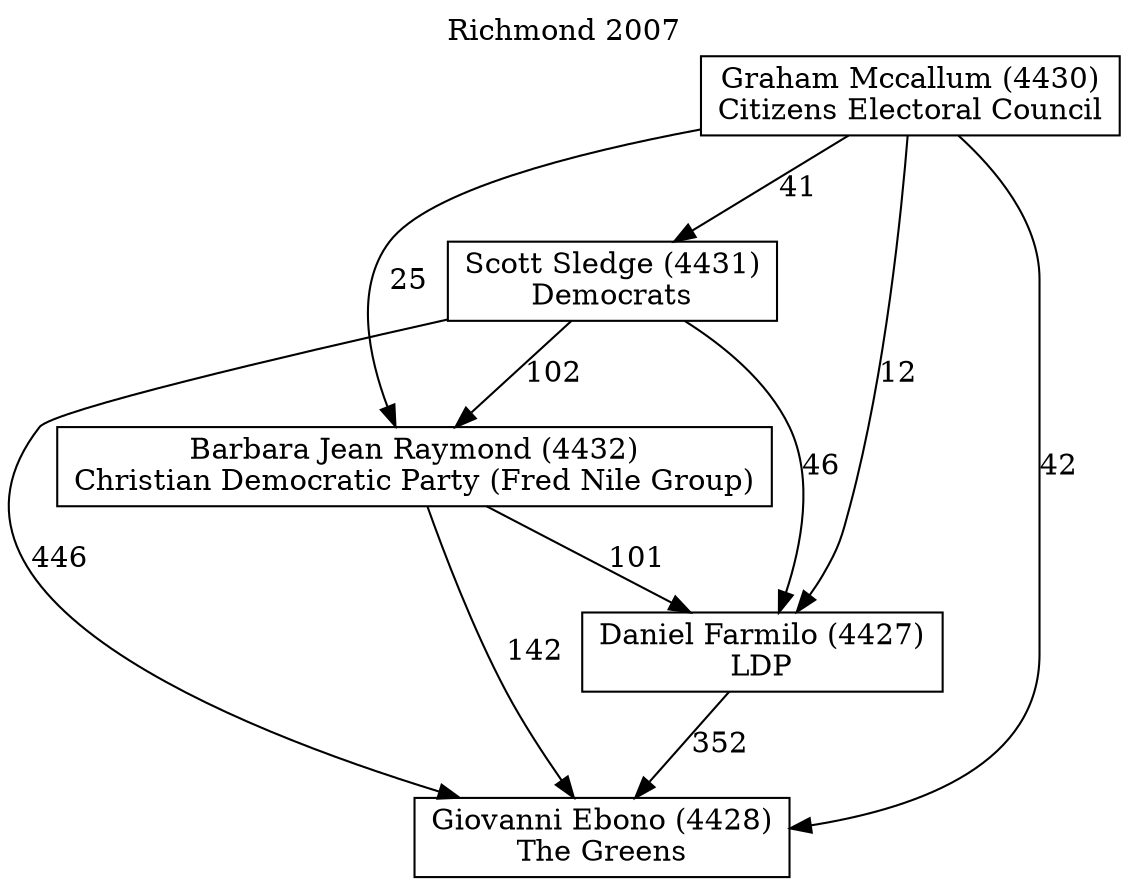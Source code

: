 // House preference flow
digraph "Giovanni Ebono (4428)_Richmond_2007" {
	graph [label="Richmond 2007" labelloc=t mclimit=10]
	node [shape=box]
	"Giovanni Ebono (4428)" [label="Giovanni Ebono (4428)
The Greens"]
	"Daniel Farmilo (4427)" [label="Daniel Farmilo (4427)
LDP"]
	"Barbara Jean Raymond (4432)" [label="Barbara Jean Raymond (4432)
Christian Democratic Party (Fred Nile Group)"]
	"Scott Sledge (4431)" [label="Scott Sledge (4431)
Democrats"]
	"Graham Mccallum (4430)" [label="Graham Mccallum (4430)
Citizens Electoral Council"]
	"Giovanni Ebono (4428)" [label="Giovanni Ebono (4428)
The Greens"]
	"Barbara Jean Raymond (4432)" [label="Barbara Jean Raymond (4432)
Christian Democratic Party (Fred Nile Group)"]
	"Scott Sledge (4431)" [label="Scott Sledge (4431)
Democrats"]
	"Graham Mccallum (4430)" [label="Graham Mccallum (4430)
Citizens Electoral Council"]
	"Giovanni Ebono (4428)" [label="Giovanni Ebono (4428)
The Greens"]
	"Scott Sledge (4431)" [label="Scott Sledge (4431)
Democrats"]
	"Graham Mccallum (4430)" [label="Graham Mccallum (4430)
Citizens Electoral Council"]
	"Giovanni Ebono (4428)" [label="Giovanni Ebono (4428)
The Greens"]
	"Graham Mccallum (4430)" [label="Graham Mccallum (4430)
Citizens Electoral Council"]
	"Graham Mccallum (4430)" [label="Graham Mccallum (4430)
Citizens Electoral Council"]
	"Scott Sledge (4431)" [label="Scott Sledge (4431)
Democrats"]
	"Graham Mccallum (4430)" [label="Graham Mccallum (4430)
Citizens Electoral Council"]
	"Graham Mccallum (4430)" [label="Graham Mccallum (4430)
Citizens Electoral Council"]
	"Barbara Jean Raymond (4432)" [label="Barbara Jean Raymond (4432)
Christian Democratic Party (Fred Nile Group)"]
	"Scott Sledge (4431)" [label="Scott Sledge (4431)
Democrats"]
	"Graham Mccallum (4430)" [label="Graham Mccallum (4430)
Citizens Electoral Council"]
	"Barbara Jean Raymond (4432)" [label="Barbara Jean Raymond (4432)
Christian Democratic Party (Fred Nile Group)"]
	"Graham Mccallum (4430)" [label="Graham Mccallum (4430)
Citizens Electoral Council"]
	"Graham Mccallum (4430)" [label="Graham Mccallum (4430)
Citizens Electoral Council"]
	"Scott Sledge (4431)" [label="Scott Sledge (4431)
Democrats"]
	"Graham Mccallum (4430)" [label="Graham Mccallum (4430)
Citizens Electoral Council"]
	"Graham Mccallum (4430)" [label="Graham Mccallum (4430)
Citizens Electoral Council"]
	"Daniel Farmilo (4427)" [label="Daniel Farmilo (4427)
LDP"]
	"Barbara Jean Raymond (4432)" [label="Barbara Jean Raymond (4432)
Christian Democratic Party (Fred Nile Group)"]
	"Scott Sledge (4431)" [label="Scott Sledge (4431)
Democrats"]
	"Graham Mccallum (4430)" [label="Graham Mccallum (4430)
Citizens Electoral Council"]
	"Daniel Farmilo (4427)" [label="Daniel Farmilo (4427)
LDP"]
	"Scott Sledge (4431)" [label="Scott Sledge (4431)
Democrats"]
	"Graham Mccallum (4430)" [label="Graham Mccallum (4430)
Citizens Electoral Council"]
	"Daniel Farmilo (4427)" [label="Daniel Farmilo (4427)
LDP"]
	"Graham Mccallum (4430)" [label="Graham Mccallum (4430)
Citizens Electoral Council"]
	"Graham Mccallum (4430)" [label="Graham Mccallum (4430)
Citizens Electoral Council"]
	"Scott Sledge (4431)" [label="Scott Sledge (4431)
Democrats"]
	"Graham Mccallum (4430)" [label="Graham Mccallum (4430)
Citizens Electoral Council"]
	"Graham Mccallum (4430)" [label="Graham Mccallum (4430)
Citizens Electoral Council"]
	"Barbara Jean Raymond (4432)" [label="Barbara Jean Raymond (4432)
Christian Democratic Party (Fred Nile Group)"]
	"Scott Sledge (4431)" [label="Scott Sledge (4431)
Democrats"]
	"Graham Mccallum (4430)" [label="Graham Mccallum (4430)
Citizens Electoral Council"]
	"Barbara Jean Raymond (4432)" [label="Barbara Jean Raymond (4432)
Christian Democratic Party (Fred Nile Group)"]
	"Graham Mccallum (4430)" [label="Graham Mccallum (4430)
Citizens Electoral Council"]
	"Graham Mccallum (4430)" [label="Graham Mccallum (4430)
Citizens Electoral Council"]
	"Scott Sledge (4431)" [label="Scott Sledge (4431)
Democrats"]
	"Graham Mccallum (4430)" [label="Graham Mccallum (4430)
Citizens Electoral Council"]
	"Graham Mccallum (4430)" [label="Graham Mccallum (4430)
Citizens Electoral Council"]
	"Daniel Farmilo (4427)" -> "Giovanni Ebono (4428)" [label=352]
	"Barbara Jean Raymond (4432)" -> "Daniel Farmilo (4427)" [label=101]
	"Scott Sledge (4431)" -> "Barbara Jean Raymond (4432)" [label=102]
	"Graham Mccallum (4430)" -> "Scott Sledge (4431)" [label=41]
	"Barbara Jean Raymond (4432)" -> "Giovanni Ebono (4428)" [label=142]
	"Scott Sledge (4431)" -> "Giovanni Ebono (4428)" [label=446]
	"Graham Mccallum (4430)" -> "Giovanni Ebono (4428)" [label=42]
	"Graham Mccallum (4430)" -> "Barbara Jean Raymond (4432)" [label=25]
	"Scott Sledge (4431)" -> "Daniel Farmilo (4427)" [label=46]
	"Graham Mccallum (4430)" -> "Daniel Farmilo (4427)" [label=12]
}

